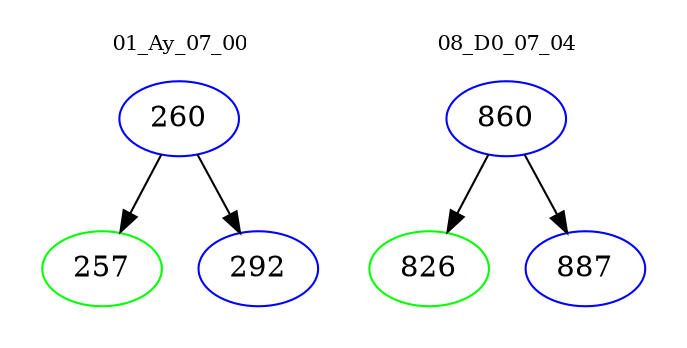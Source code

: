 digraph{
subgraph cluster_0 {
color = white
label = "01_Ay_07_00";
fontsize=10;
T0_260 [label="260", color="blue"]
T0_260 -> T0_257 [color="black"]
T0_257 [label="257", color="green"]
T0_260 -> T0_292 [color="black"]
T0_292 [label="292", color="blue"]
}
subgraph cluster_1 {
color = white
label = "08_D0_07_04";
fontsize=10;
T1_860 [label="860", color="blue"]
T1_860 -> T1_826 [color="black"]
T1_826 [label="826", color="green"]
T1_860 -> T1_887 [color="black"]
T1_887 [label="887", color="blue"]
}
}
